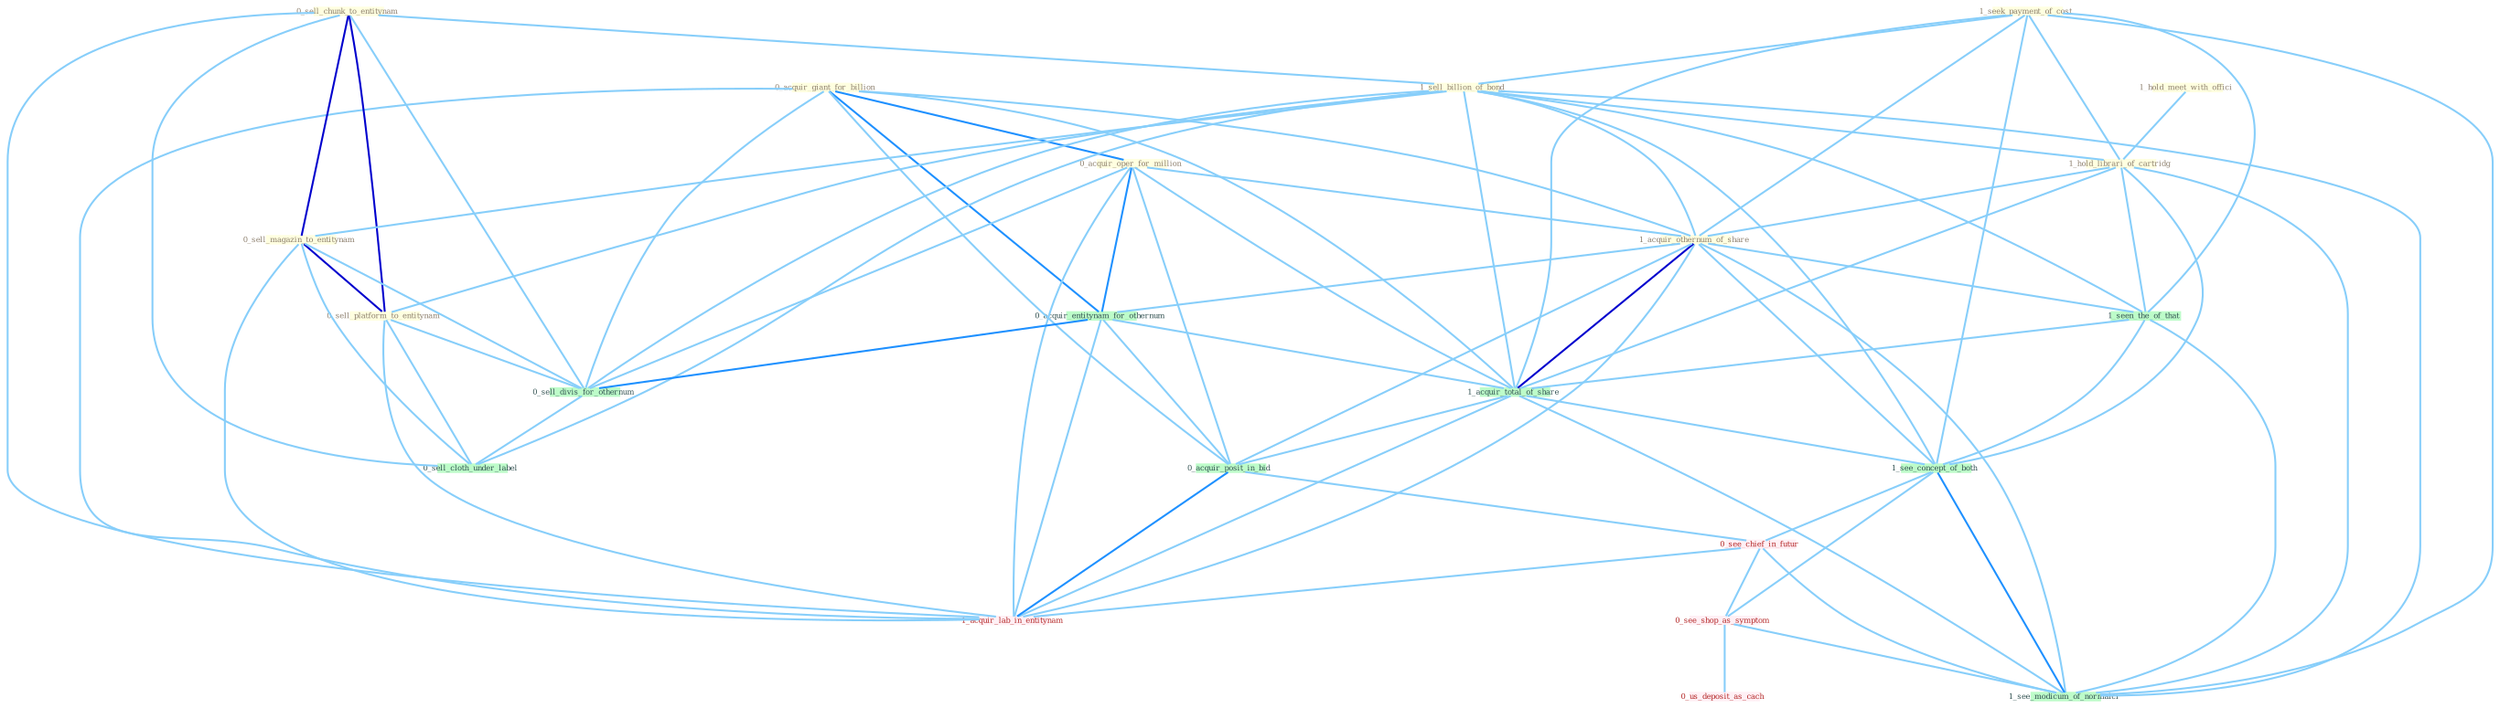 Graph G{ 
    node
    [shape=polygon,style=filled,width=.5,height=.06,color="#BDFCC9",fixedsize=true,fontsize=4,
    fontcolor="#2f4f4f"];
    {node
    [color="#ffffe0", fontcolor="#8b7d6b"] "0_acquir_giant_for_billion " "0_sell_chunk_to_entitynam " "1_seek_payment_of_cost " "1_sell_billion_of_bond " "0_acquir_oper_for_million " "0_sell_magazin_to_entitynam " "0_sell_platform_to_entitynam " "1_hold_meet_with_offici " "1_hold_librari_of_cartridg " "1_acquir_othernum_of_share "}
{node [color="#fff0f5", fontcolor="#b22222"] "0_see_chief_in_futur " "0_see_shop_as_symptom " "1_acquir_lab_in_entitynam " "0_us_deposit_as_cach "}
edge [color="#B0E2FF"];

	"0_acquir_giant_for_billion " -- "0_acquir_oper_for_million " [w="2", color="#1e90ff" , len=0.8];
	"0_acquir_giant_for_billion " -- "1_acquir_othernum_of_share " [w="1", color="#87cefa" ];
	"0_acquir_giant_for_billion " -- "0_acquir_entitynam_for_othernum " [w="2", color="#1e90ff" , len=0.8];
	"0_acquir_giant_for_billion " -- "0_sell_divis_for_othernum " [w="1", color="#87cefa" ];
	"0_acquir_giant_for_billion " -- "1_acquir_total_of_share " [w="1", color="#87cefa" ];
	"0_acquir_giant_for_billion " -- "0_acquir_posit_in_bid " [w="1", color="#87cefa" ];
	"0_acquir_giant_for_billion " -- "1_acquir_lab_in_entitynam " [w="1", color="#87cefa" ];
	"0_sell_chunk_to_entitynam " -- "1_sell_billion_of_bond " [w="1", color="#87cefa" ];
	"0_sell_chunk_to_entitynam " -- "0_sell_magazin_to_entitynam " [w="3", color="#0000cd" , len=0.6];
	"0_sell_chunk_to_entitynam " -- "0_sell_platform_to_entitynam " [w="3", color="#0000cd" , len=0.6];
	"0_sell_chunk_to_entitynam " -- "0_sell_divis_for_othernum " [w="1", color="#87cefa" ];
	"0_sell_chunk_to_entitynam " -- "0_sell_cloth_under_label " [w="1", color="#87cefa" ];
	"0_sell_chunk_to_entitynam " -- "1_acquir_lab_in_entitynam " [w="1", color="#87cefa" ];
	"1_seek_payment_of_cost " -- "1_sell_billion_of_bond " [w="1", color="#87cefa" ];
	"1_seek_payment_of_cost " -- "1_hold_librari_of_cartridg " [w="1", color="#87cefa" ];
	"1_seek_payment_of_cost " -- "1_acquir_othernum_of_share " [w="1", color="#87cefa" ];
	"1_seek_payment_of_cost " -- "1_seen_the_of_that " [w="1", color="#87cefa" ];
	"1_seek_payment_of_cost " -- "1_acquir_total_of_share " [w="1", color="#87cefa" ];
	"1_seek_payment_of_cost " -- "1_see_concept_of_both " [w="1", color="#87cefa" ];
	"1_seek_payment_of_cost " -- "1_see_modicum_of_normalci " [w="1", color="#87cefa" ];
	"1_sell_billion_of_bond " -- "0_sell_magazin_to_entitynam " [w="1", color="#87cefa" ];
	"1_sell_billion_of_bond " -- "0_sell_platform_to_entitynam " [w="1", color="#87cefa" ];
	"1_sell_billion_of_bond " -- "1_hold_librari_of_cartridg " [w="1", color="#87cefa" ];
	"1_sell_billion_of_bond " -- "1_acquir_othernum_of_share " [w="1", color="#87cefa" ];
	"1_sell_billion_of_bond " -- "1_seen_the_of_that " [w="1", color="#87cefa" ];
	"1_sell_billion_of_bond " -- "0_sell_divis_for_othernum " [w="1", color="#87cefa" ];
	"1_sell_billion_of_bond " -- "1_acquir_total_of_share " [w="1", color="#87cefa" ];
	"1_sell_billion_of_bond " -- "0_sell_cloth_under_label " [w="1", color="#87cefa" ];
	"1_sell_billion_of_bond " -- "1_see_concept_of_both " [w="1", color="#87cefa" ];
	"1_sell_billion_of_bond " -- "1_see_modicum_of_normalci " [w="1", color="#87cefa" ];
	"0_acquir_oper_for_million " -- "1_acquir_othernum_of_share " [w="1", color="#87cefa" ];
	"0_acquir_oper_for_million " -- "0_acquir_entitynam_for_othernum " [w="2", color="#1e90ff" , len=0.8];
	"0_acquir_oper_for_million " -- "0_sell_divis_for_othernum " [w="1", color="#87cefa" ];
	"0_acquir_oper_for_million " -- "1_acquir_total_of_share " [w="1", color="#87cefa" ];
	"0_acquir_oper_for_million " -- "0_acquir_posit_in_bid " [w="1", color="#87cefa" ];
	"0_acquir_oper_for_million " -- "1_acquir_lab_in_entitynam " [w="1", color="#87cefa" ];
	"0_sell_magazin_to_entitynam " -- "0_sell_platform_to_entitynam " [w="3", color="#0000cd" , len=0.6];
	"0_sell_magazin_to_entitynam " -- "0_sell_divis_for_othernum " [w="1", color="#87cefa" ];
	"0_sell_magazin_to_entitynam " -- "0_sell_cloth_under_label " [w="1", color="#87cefa" ];
	"0_sell_magazin_to_entitynam " -- "1_acquir_lab_in_entitynam " [w="1", color="#87cefa" ];
	"0_sell_platform_to_entitynam " -- "0_sell_divis_for_othernum " [w="1", color="#87cefa" ];
	"0_sell_platform_to_entitynam " -- "0_sell_cloth_under_label " [w="1", color="#87cefa" ];
	"0_sell_platform_to_entitynam " -- "1_acquir_lab_in_entitynam " [w="1", color="#87cefa" ];
	"1_hold_meet_with_offici " -- "1_hold_librari_of_cartridg " [w="1", color="#87cefa" ];
	"1_hold_librari_of_cartridg " -- "1_acquir_othernum_of_share " [w="1", color="#87cefa" ];
	"1_hold_librari_of_cartridg " -- "1_seen_the_of_that " [w="1", color="#87cefa" ];
	"1_hold_librari_of_cartridg " -- "1_acquir_total_of_share " [w="1", color="#87cefa" ];
	"1_hold_librari_of_cartridg " -- "1_see_concept_of_both " [w="1", color="#87cefa" ];
	"1_hold_librari_of_cartridg " -- "1_see_modicum_of_normalci " [w="1", color="#87cefa" ];
	"1_acquir_othernum_of_share " -- "0_acquir_entitynam_for_othernum " [w="1", color="#87cefa" ];
	"1_acquir_othernum_of_share " -- "1_seen_the_of_that " [w="1", color="#87cefa" ];
	"1_acquir_othernum_of_share " -- "1_acquir_total_of_share " [w="3", color="#0000cd" , len=0.6];
	"1_acquir_othernum_of_share " -- "0_acquir_posit_in_bid " [w="1", color="#87cefa" ];
	"1_acquir_othernum_of_share " -- "1_see_concept_of_both " [w="1", color="#87cefa" ];
	"1_acquir_othernum_of_share " -- "1_acquir_lab_in_entitynam " [w="1", color="#87cefa" ];
	"1_acquir_othernum_of_share " -- "1_see_modicum_of_normalci " [w="1", color="#87cefa" ];
	"0_acquir_entitynam_for_othernum " -- "0_sell_divis_for_othernum " [w="2", color="#1e90ff" , len=0.8];
	"0_acquir_entitynam_for_othernum " -- "1_acquir_total_of_share " [w="1", color="#87cefa" ];
	"0_acquir_entitynam_for_othernum " -- "0_acquir_posit_in_bid " [w="1", color="#87cefa" ];
	"0_acquir_entitynam_for_othernum " -- "1_acquir_lab_in_entitynam " [w="1", color="#87cefa" ];
	"1_seen_the_of_that " -- "1_acquir_total_of_share " [w="1", color="#87cefa" ];
	"1_seen_the_of_that " -- "1_see_concept_of_both " [w="1", color="#87cefa" ];
	"1_seen_the_of_that " -- "1_see_modicum_of_normalci " [w="1", color="#87cefa" ];
	"0_sell_divis_for_othernum " -- "0_sell_cloth_under_label " [w="1", color="#87cefa" ];
	"1_acquir_total_of_share " -- "0_acquir_posit_in_bid " [w="1", color="#87cefa" ];
	"1_acquir_total_of_share " -- "1_see_concept_of_both " [w="1", color="#87cefa" ];
	"1_acquir_total_of_share " -- "1_acquir_lab_in_entitynam " [w="1", color="#87cefa" ];
	"1_acquir_total_of_share " -- "1_see_modicum_of_normalci " [w="1", color="#87cefa" ];
	"0_acquir_posit_in_bid " -- "0_see_chief_in_futur " [w="1", color="#87cefa" ];
	"0_acquir_posit_in_bid " -- "1_acquir_lab_in_entitynam " [w="2", color="#1e90ff" , len=0.8];
	"1_see_concept_of_both " -- "0_see_chief_in_futur " [w="1", color="#87cefa" ];
	"1_see_concept_of_both " -- "0_see_shop_as_symptom " [w="1", color="#87cefa" ];
	"1_see_concept_of_both " -- "1_see_modicum_of_normalci " [w="2", color="#1e90ff" , len=0.8];
	"0_see_chief_in_futur " -- "0_see_shop_as_symptom " [w="1", color="#87cefa" ];
	"0_see_chief_in_futur " -- "1_acquir_lab_in_entitynam " [w="1", color="#87cefa" ];
	"0_see_chief_in_futur " -- "1_see_modicum_of_normalci " [w="1", color="#87cefa" ];
	"0_see_shop_as_symptom " -- "0_us_deposit_as_cach " [w="1", color="#87cefa" ];
	"0_see_shop_as_symptom " -- "1_see_modicum_of_normalci " [w="1", color="#87cefa" ];
}